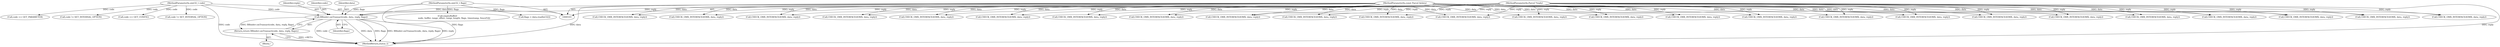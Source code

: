 digraph "0_Android_0bb5ced60304da7f61478ffd359e7ba65d72f181@pointer" {
"1001348" [label="(Call,BBinder::onTransact(code, data, reply, flags))"];
"1000104" [label="(MethodParameterIn,uint32_t code)"];
"1000105" [label="(MethodParameterIn,const Parcel &data)"];
"1000106" [label="(MethodParameterIn,Parcel *reply)"];
"1000107" [label="(MethodParameterIn,uint32_t flags)"];
"1001347" [label="(Return,return BBinder::onTransact(code, data, reply, flags);)"];
"1000278" [label="(Call,CHECK_OMX_INTERFACE(IOMX, data, reply))"];
"1001201" [label="(Call,CHECK_OMX_INTERFACE(IOMX, data, reply))"];
"1000326" [label="(Call,code != SET_INTERNAL_OPTION)"];
"1001348" [label="(Call,BBinder::onTransact(code, data, reply, flags))"];
"1000188" [label="(Call,CHECK_OMX_INTERFACE(IOMX, data, reply))"];
"1001084" [label="(Call,CHECK_OMX_INTERFACE(IOMX, data, reply))"];
"1000842" [label="(Call,CHECK_OMX_INTERFACE(IOMX, data, reply))"];
"1000990" [label="(Call,CHECK_OMX_INTERFACE(IOMX, data, reply))"];
"1001033" [label="(Call,CHECK_OMX_INTERFACE(IOMX, data, reply))"];
"1001351" [label="(Identifier,reply)"];
"1000522" [label="(Call,code == GET_PARAMETER)"];
"1000577" [label="(Call,CHECK_OMX_INTERFACE(IOMX, data, reply))"];
"1000610" [label="(Call,CHECK_OMX_INTERFACE(IOMX, data, reply))"];
"1001230" [label="(Call,CHECK_OMX_INTERFACE(IOMX, data, reply))"];
"1001312" [label="(Call,CHECK_OMX_INTERFACE(IOMX, data, reply))"];
"1000104" [label="(MethodParameterIn,uint32_t code)"];
"1000696" [label="(Call,CHECK_OMX_INTERFACE(IOMX, data, reply))"];
"1000111" [label="(Block,)"];
"1000949" [label="(Call,CHECK_OMX_INTERFACE(IOMX, data, reply))"];
"1001300" [label="(Call,emptyBuffer(\n                    node, buffer, range_offset, range_length, flags, timestamp, fenceFd))"];
"1000743" [label="(Call,CHECK_OMX_INTERFACE(IOMX, data, reply))"];
"1000138" [label="(Call,CHECK_OMX_INTERFACE(IOMX, data, reply))"];
"1000548" [label="(Call,CHECK_OMX_INTERFACE(IOMX, data, reply))"];
"1000245" [label="(Call,CHECK_OMX_INTERFACE(IOMX, data, reply))"];
"1001352" [label="(Identifier,flags)"];
"1001286" [label="(Call,flags = data.readInt32())"];
"1000107" [label="(MethodParameterIn,uint32_t flags)"];
"1000421" [label="(Call,code != SET_INTERNAL_OPTION)"];
"1001349" [label="(Identifier,code)"];
"1000106" [label="(MethodParameterIn,Parcel *reply)"];
"1000228" [label="(Call,CHECK_OMX_INTERFACE(IOMX, data, reply))"];
"1000525" [label="(Call,code == GET_CONFIG)"];
"1000928" [label="(Call,CHECK_OMX_INTERFACE(IOMX, data, reply))"];
"1000114" [label="(Call,CHECK_OMX_INTERFACE(IOMX, data, reply))"];
"1000644" [label="(Call,CHECK_OMX_INTERFACE(IOMX, data, reply))"];
"1000105" [label="(MethodParameterIn,const Parcel &data)"];
"1000873" [label="(Call,CHECK_OMX_INTERFACE(IOMX, data, reply))"];
"1001149" [label="(Call,CHECK_OMX_INTERFACE(IOMX, data, reply))"];
"1001350" [label="(Identifier,data)"];
"1001261" [label="(Call,CHECK_OMX_INTERFACE(IOMX, data, reply))"];
"1001353" [label="(MethodReturn,status_t)"];
"1001347" [label="(Return,return BBinder::onTransact(code, data, reply, flags);)"];
"1000785" [label="(Call,CHECK_OMX_INTERFACE(IOMX, data, reply))"];
"1001348" -> "1001347"  [label="AST: "];
"1001348" -> "1001352"  [label="CFG: "];
"1001349" -> "1001348"  [label="AST: "];
"1001350" -> "1001348"  [label="AST: "];
"1001351" -> "1001348"  [label="AST: "];
"1001352" -> "1001348"  [label="AST: "];
"1001347" -> "1001348"  [label="CFG: "];
"1001348" -> "1001353"  [label="DDG: code"];
"1001348" -> "1001353"  [label="DDG: data"];
"1001348" -> "1001353"  [label="DDG: flags"];
"1001348" -> "1001353"  [label="DDG: BBinder::onTransact(code, data, reply, flags)"];
"1001348" -> "1001353"  [label="DDG: reply"];
"1001348" -> "1001347"  [label="DDG: BBinder::onTransact(code, data, reply, flags)"];
"1000104" -> "1001348"  [label="DDG: code"];
"1000105" -> "1001348"  [label="DDG: data"];
"1000106" -> "1001348"  [label="DDG: reply"];
"1000107" -> "1001348"  [label="DDG: flags"];
"1000104" -> "1000103"  [label="AST: "];
"1000104" -> "1001353"  [label="DDG: code"];
"1000104" -> "1000326"  [label="DDG: code"];
"1000104" -> "1000421"  [label="DDG: code"];
"1000104" -> "1000522"  [label="DDG: code"];
"1000104" -> "1000525"  [label="DDG: code"];
"1000105" -> "1000103"  [label="AST: "];
"1000105" -> "1001353"  [label="DDG: data"];
"1000105" -> "1000114"  [label="DDG: data"];
"1000105" -> "1000138"  [label="DDG: data"];
"1000105" -> "1000188"  [label="DDG: data"];
"1000105" -> "1000228"  [label="DDG: data"];
"1000105" -> "1000245"  [label="DDG: data"];
"1000105" -> "1000278"  [label="DDG: data"];
"1000105" -> "1000548"  [label="DDG: data"];
"1000105" -> "1000577"  [label="DDG: data"];
"1000105" -> "1000610"  [label="DDG: data"];
"1000105" -> "1000644"  [label="DDG: data"];
"1000105" -> "1000696"  [label="DDG: data"];
"1000105" -> "1000743"  [label="DDG: data"];
"1000105" -> "1000785"  [label="DDG: data"];
"1000105" -> "1000842"  [label="DDG: data"];
"1000105" -> "1000873"  [label="DDG: data"];
"1000105" -> "1000928"  [label="DDG: data"];
"1000105" -> "1000949"  [label="DDG: data"];
"1000105" -> "1000990"  [label="DDG: data"];
"1000105" -> "1001033"  [label="DDG: data"];
"1000105" -> "1001084"  [label="DDG: data"];
"1000105" -> "1001149"  [label="DDG: data"];
"1000105" -> "1001201"  [label="DDG: data"];
"1000105" -> "1001230"  [label="DDG: data"];
"1000105" -> "1001261"  [label="DDG: data"];
"1000105" -> "1001312"  [label="DDG: data"];
"1000106" -> "1000103"  [label="AST: "];
"1000106" -> "1001353"  [label="DDG: reply"];
"1000106" -> "1000114"  [label="DDG: reply"];
"1000106" -> "1000138"  [label="DDG: reply"];
"1000106" -> "1000188"  [label="DDG: reply"];
"1000106" -> "1000228"  [label="DDG: reply"];
"1000106" -> "1000245"  [label="DDG: reply"];
"1000106" -> "1000278"  [label="DDG: reply"];
"1000106" -> "1000548"  [label="DDG: reply"];
"1000106" -> "1000577"  [label="DDG: reply"];
"1000106" -> "1000610"  [label="DDG: reply"];
"1000106" -> "1000644"  [label="DDG: reply"];
"1000106" -> "1000696"  [label="DDG: reply"];
"1000106" -> "1000743"  [label="DDG: reply"];
"1000106" -> "1000785"  [label="DDG: reply"];
"1000106" -> "1000842"  [label="DDG: reply"];
"1000106" -> "1000873"  [label="DDG: reply"];
"1000106" -> "1000928"  [label="DDG: reply"];
"1000106" -> "1000949"  [label="DDG: reply"];
"1000106" -> "1000990"  [label="DDG: reply"];
"1000106" -> "1001033"  [label="DDG: reply"];
"1000106" -> "1001084"  [label="DDG: reply"];
"1000106" -> "1001149"  [label="DDG: reply"];
"1000106" -> "1001201"  [label="DDG: reply"];
"1000106" -> "1001230"  [label="DDG: reply"];
"1000106" -> "1001261"  [label="DDG: reply"];
"1000106" -> "1001312"  [label="DDG: reply"];
"1000107" -> "1000103"  [label="AST: "];
"1000107" -> "1001353"  [label="DDG: flags"];
"1000107" -> "1001286"  [label="DDG: flags"];
"1000107" -> "1001300"  [label="DDG: flags"];
"1001347" -> "1000111"  [label="AST: "];
"1001353" -> "1001347"  [label="CFG: "];
"1001347" -> "1001353"  [label="DDG: <RET>"];
}

